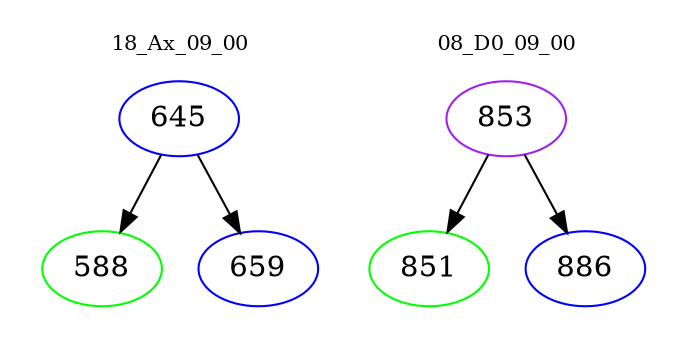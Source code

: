 digraph{
subgraph cluster_0 {
color = white
label = "18_Ax_09_00";
fontsize=10;
T0_645 [label="645", color="blue"]
T0_645 -> T0_588 [color="black"]
T0_588 [label="588", color="green"]
T0_645 -> T0_659 [color="black"]
T0_659 [label="659", color="blue"]
}
subgraph cluster_1 {
color = white
label = "08_D0_09_00";
fontsize=10;
T1_853 [label="853", color="purple"]
T1_853 -> T1_851 [color="black"]
T1_851 [label="851", color="green"]
T1_853 -> T1_886 [color="black"]
T1_886 [label="886", color="blue"]
}
}
